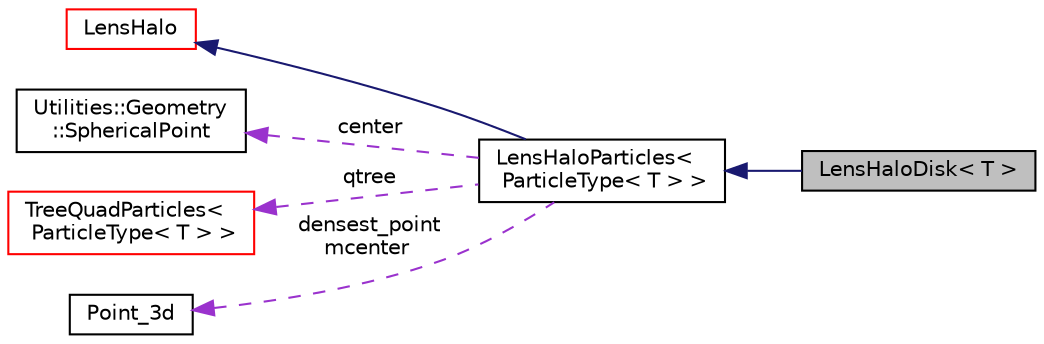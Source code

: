 digraph "LensHaloDisk&lt; T &gt;"
{
 // LATEX_PDF_SIZE
  edge [fontname="Helvetica",fontsize="10",labelfontname="Helvetica",labelfontsize="10"];
  node [fontname="Helvetica",fontsize="10",shape=record];
  rankdir="LR";
  Node3 [label="LensHaloDisk\< T \>",height=0.2,width=0.4,color="black", fillcolor="grey75", style="filled", fontcolor="black",tooltip="Creates a exponential disk out of particles."];
  Node4 -> Node3 [dir="back",color="midnightblue",fontsize="10",style="solid",fontname="Helvetica"];
  Node4 [label="LensHaloParticles\<\l ParticleType\< T \> \>",height=0.2,width=0.4,color="black", fillcolor="white", style="filled",URL="$class_lens_halo_particles.html",tooltip=" "];
  Node5 -> Node4 [dir="back",color="midnightblue",fontsize="10",style="solid",fontname="Helvetica"];
  Node5 [label="LensHalo",height=0.2,width=0.4,color="red", fillcolor="white", style="filled",URL="$class_lens_halo.html",tooltip="A base class for all types of lensing \"halos\" which are any mass distribution that cause lensing."];
  Node11 -> Node4 [dir="back",color="darkorchid3",fontsize="10",style="dashed",label=" center" ,fontname="Helvetica"];
  Node11 [label="Utilities::Geometry\l::SphericalPoint",height=0.2,width=0.4,color="black", fillcolor="white", style="filled",URL="$class_utilities_1_1_geometry_1_1_spherical_point.html",tooltip="represents a point in spherical coordinates theta = 0 is equator"];
  Node12 -> Node4 [dir="back",color="darkorchid3",fontsize="10",style="dashed",label=" qtree" ,fontname="Helvetica"];
  Node12 [label="TreeQuadParticles\<\l ParticleType\< T \> \>",height=0.2,width=0.4,color="red", fillcolor="white", style="filled",URL="$class_tree_quad_particles.html",tooltip=" "];
  Node10 -> Node4 [dir="back",color="darkorchid3",fontsize="10",style="dashed",label=" densest_point\nmcenter" ,fontname="Helvetica"];
  Node10 [label="Point_3d",height=0.2,width=0.4,color="black", fillcolor="white", style="filled",URL="$struct_point__3d.html",tooltip="Class for representing points or vectors in 3 dimensions. Not that the dereferencing operator is over..."];
}
